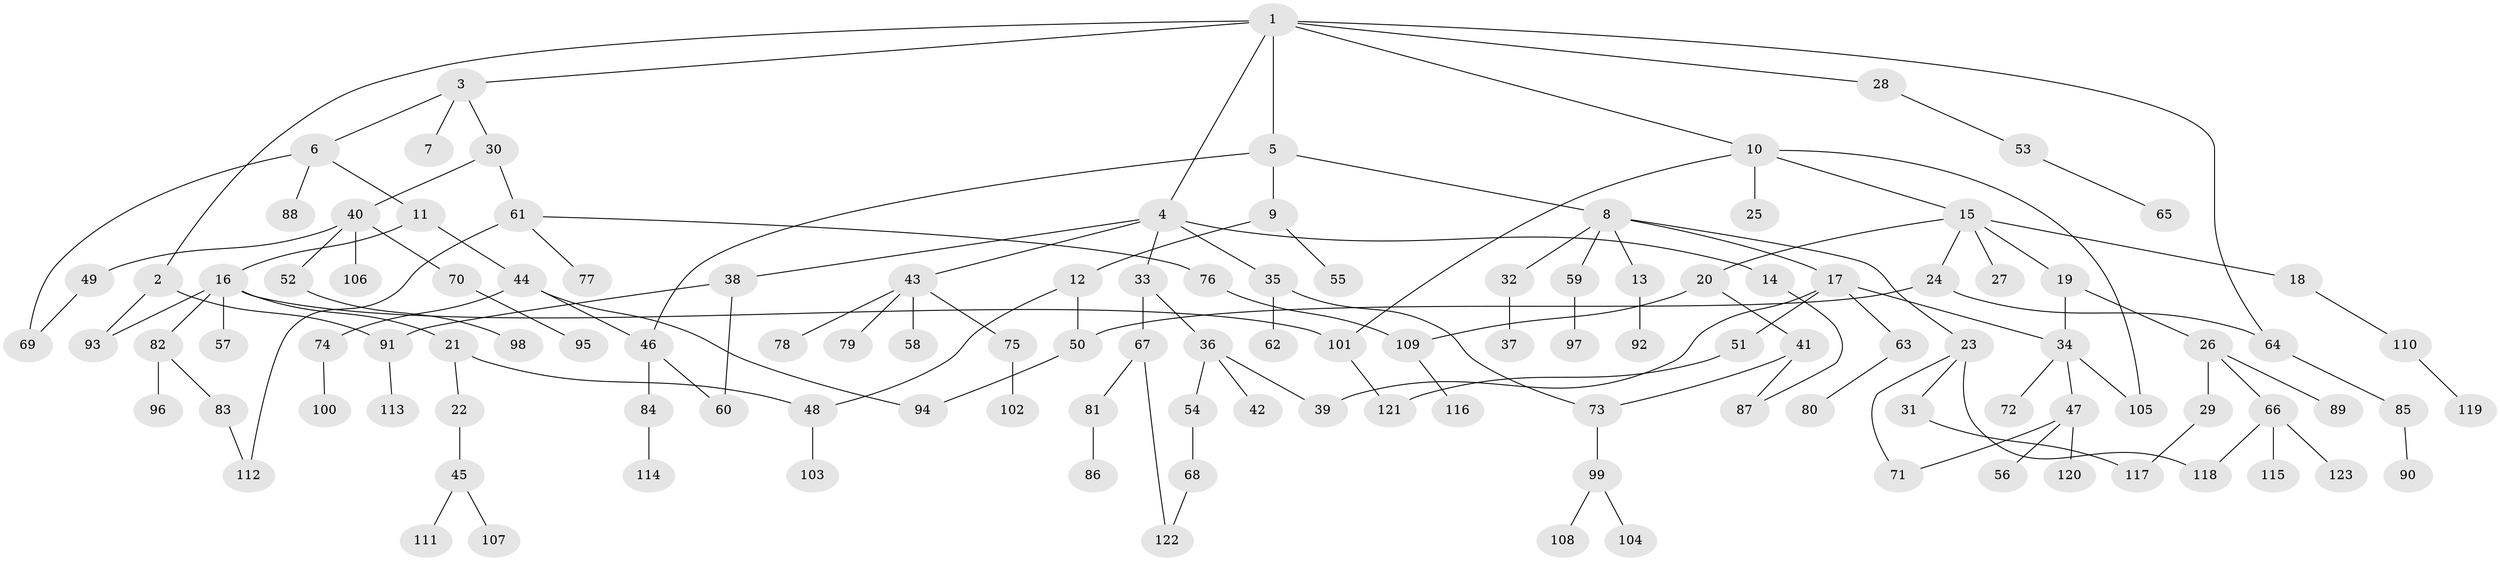 // coarse degree distribution, {7: 0.024390243902439025, 3: 0.15853658536585366, 5: 0.04878048780487805, 4: 0.13414634146341464, 1: 0.36585365853658536, 9: 0.012195121951219513, 2: 0.23170731707317074, 6: 0.024390243902439025}
// Generated by graph-tools (version 1.1) at 2025/41/03/06/25 10:41:26]
// undirected, 123 vertices, 144 edges
graph export_dot {
graph [start="1"]
  node [color=gray90,style=filled];
  1;
  2;
  3;
  4;
  5;
  6;
  7;
  8;
  9;
  10;
  11;
  12;
  13;
  14;
  15;
  16;
  17;
  18;
  19;
  20;
  21;
  22;
  23;
  24;
  25;
  26;
  27;
  28;
  29;
  30;
  31;
  32;
  33;
  34;
  35;
  36;
  37;
  38;
  39;
  40;
  41;
  42;
  43;
  44;
  45;
  46;
  47;
  48;
  49;
  50;
  51;
  52;
  53;
  54;
  55;
  56;
  57;
  58;
  59;
  60;
  61;
  62;
  63;
  64;
  65;
  66;
  67;
  68;
  69;
  70;
  71;
  72;
  73;
  74;
  75;
  76;
  77;
  78;
  79;
  80;
  81;
  82;
  83;
  84;
  85;
  86;
  87;
  88;
  89;
  90;
  91;
  92;
  93;
  94;
  95;
  96;
  97;
  98;
  99;
  100;
  101;
  102;
  103;
  104;
  105;
  106;
  107;
  108;
  109;
  110;
  111;
  112;
  113;
  114;
  115;
  116;
  117;
  118;
  119;
  120;
  121;
  122;
  123;
  1 -- 2;
  1 -- 3;
  1 -- 4;
  1 -- 5;
  1 -- 10;
  1 -- 28;
  1 -- 64;
  2 -- 91;
  2 -- 93;
  3 -- 6;
  3 -- 7;
  3 -- 30;
  4 -- 14;
  4 -- 33;
  4 -- 35;
  4 -- 38;
  4 -- 43;
  5 -- 8;
  5 -- 9;
  5 -- 46;
  6 -- 11;
  6 -- 69;
  6 -- 88;
  8 -- 13;
  8 -- 17;
  8 -- 23;
  8 -- 32;
  8 -- 59;
  9 -- 12;
  9 -- 55;
  10 -- 15;
  10 -- 25;
  10 -- 101;
  10 -- 105;
  11 -- 16;
  11 -- 44;
  12 -- 50;
  12 -- 48;
  13 -- 92;
  14 -- 87;
  15 -- 18;
  15 -- 19;
  15 -- 20;
  15 -- 24;
  15 -- 27;
  16 -- 21;
  16 -- 57;
  16 -- 82;
  16 -- 101;
  16 -- 93;
  17 -- 34;
  17 -- 51;
  17 -- 63;
  17 -- 39;
  18 -- 110;
  19 -- 26;
  19 -- 34;
  20 -- 41;
  20 -- 109;
  21 -- 22;
  21 -- 48;
  22 -- 45;
  23 -- 31;
  23 -- 71;
  23 -- 118;
  24 -- 50;
  24 -- 64;
  26 -- 29;
  26 -- 66;
  26 -- 89;
  28 -- 53;
  29 -- 117;
  30 -- 40;
  30 -- 61;
  31 -- 117;
  32 -- 37;
  33 -- 36;
  33 -- 67;
  34 -- 47;
  34 -- 72;
  34 -- 105;
  35 -- 62;
  35 -- 73;
  36 -- 39;
  36 -- 42;
  36 -- 54;
  38 -- 60;
  38 -- 91;
  40 -- 49;
  40 -- 52;
  40 -- 70;
  40 -- 106;
  41 -- 87;
  41 -- 73;
  43 -- 58;
  43 -- 75;
  43 -- 78;
  43 -- 79;
  44 -- 46;
  44 -- 74;
  44 -- 94;
  45 -- 107;
  45 -- 111;
  46 -- 84;
  46 -- 60;
  47 -- 56;
  47 -- 120;
  47 -- 71;
  48 -- 103;
  49 -- 69;
  50 -- 94;
  51 -- 121;
  52 -- 98;
  53 -- 65;
  54 -- 68;
  59 -- 97;
  61 -- 76;
  61 -- 77;
  61 -- 112;
  63 -- 80;
  64 -- 85;
  66 -- 115;
  66 -- 118;
  66 -- 123;
  67 -- 81;
  67 -- 122;
  68 -- 122;
  70 -- 95;
  73 -- 99;
  74 -- 100;
  75 -- 102;
  76 -- 109;
  81 -- 86;
  82 -- 83;
  82 -- 96;
  83 -- 112;
  84 -- 114;
  85 -- 90;
  91 -- 113;
  99 -- 104;
  99 -- 108;
  101 -- 121;
  109 -- 116;
  110 -- 119;
}

